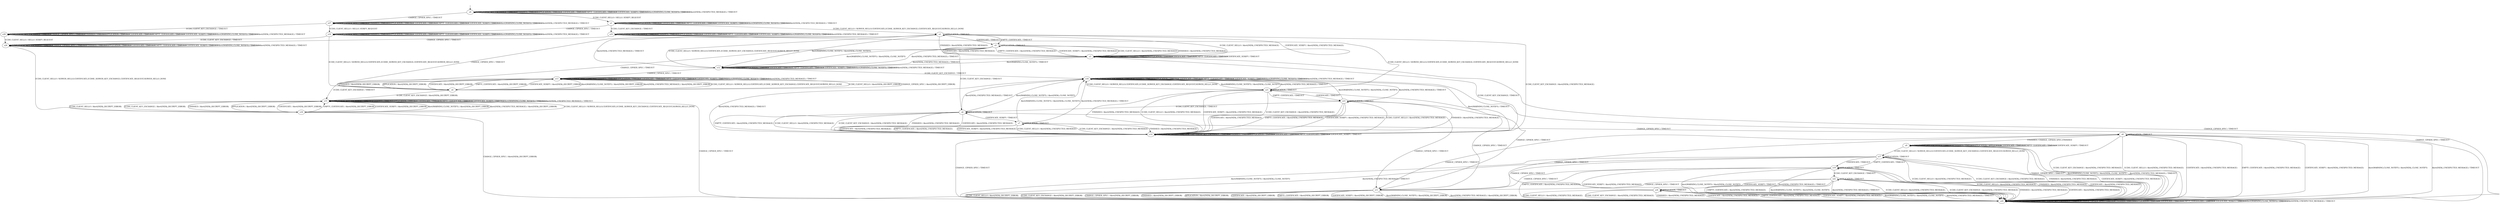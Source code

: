 digraph h7 {
s0 [label="s0"];
s1 [label="s1"];
s27 [label="s27"];
s2 [label="s2"];
s10 [label="s10"];
s25 [label="s25"];
s28 [label="s28"];
s3 [label="s3"];
s4 [label="s4"];
s5 [label="s5"];
s12 [label="s12"];
s14 [label="s14"];
s26 [label="s26"];
s6 [label="s6"];
s13 [label="s13"];
s15 [label="s15"];
s20 [label="s20"];
s7 [label="s7"];
s11 [label="s11"];
s16 [label="s16"];
s18 [label="s18"];
s8 [label="s8"];
s21 [label="s21"];
s9 [label="s9"];
s23 [label="s23"];
s17 [label="s17"];
s19 [label="s19"];
s22 [label="s22"];
s24 [label="s24"];
s0 -> s1 [label="ECDH_CLIENT_HELLO / HELLO_VERIFY_REQUEST"];
s0 -> s0 [label="ECDH_CLIENT_KEY_EXCHANGE / TIMEOUT"];
s0 -> s27 [label="CHANGE_CIPHER_SPEC / TIMEOUT"];
s0 -> s0 [label="FINISHED / TIMEOUT"];
s0 -> s0 [label="APPLICATION / TIMEOUT"];
s0 -> s0 [label="CERTIFICATE / TIMEOUT"];
s0 -> s0 [label="EMPTY_CERTIFICATE / TIMEOUT"];
s0 -> s0 [label="CERTIFICATE_VERIFY / TIMEOUT"];
s0 -> s0 [label="Alert(WARNING,CLOSE_NOTIFY) / TIMEOUT"];
s0 -> s0 [label="Alert(FATAL,UNEXPECTED_MESSAGE) / TIMEOUT"];
s1 -> s2 [label="ECDH_CLIENT_HELLO / SERVER_HELLO,CERTIFICATE,ECDHE_SERVER_KEY_EXCHANGE,CERTIFICATE_REQUEST,SERVER_HELLO_DONE"];
s1 -> s25 [label="ECDH_CLIENT_KEY_EXCHANGE / TIMEOUT"];
s1 -> s10 [label="CHANGE_CIPHER_SPEC / TIMEOUT"];
s1 -> s1 [label="FINISHED / TIMEOUT"];
s1 -> s1 [label="APPLICATION / TIMEOUT"];
s1 -> s1 [label="CERTIFICATE / TIMEOUT"];
s1 -> s1 [label="EMPTY_CERTIFICATE / TIMEOUT"];
s1 -> s1 [label="CERTIFICATE_VERIFY / TIMEOUT"];
s1 -> s1 [label="Alert(WARNING,CLOSE_NOTIFY) / TIMEOUT"];
s1 -> s1 [label="Alert(FATAL,UNEXPECTED_MESSAGE) / TIMEOUT"];
s27 -> s10 [label="ECDH_CLIENT_HELLO / HELLO_VERIFY_REQUEST"];
s27 -> s28 [label="ECDH_CLIENT_KEY_EXCHANGE / TIMEOUT"];
s27 -> s27 [label="CHANGE_CIPHER_SPEC / TIMEOUT"];
s27 -> s27 [label="FINISHED / TIMEOUT"];
s27 -> s27 [label="APPLICATION / TIMEOUT"];
s27 -> s27 [label="CERTIFICATE / TIMEOUT"];
s27 -> s27 [label="EMPTY_CERTIFICATE / TIMEOUT"];
s27 -> s27 [label="CERTIFICATE_VERIFY / TIMEOUT"];
s27 -> s27 [label="Alert(WARNING,CLOSE_NOTIFY) / TIMEOUT"];
s27 -> s27 [label="Alert(FATAL,UNEXPECTED_MESSAGE) / TIMEOUT"];
s2 -> s3 [label="ECDH_CLIENT_HELLO / Alert(FATAL,UNEXPECTED_MESSAGE)"];
s2 -> s14 [label="ECDH_CLIENT_KEY_EXCHANGE / Alert(FATAL,UNEXPECTED_MESSAGE)"];
s2 -> s4 [label="CHANGE_CIPHER_SPEC / TIMEOUT"];
s2 -> s3 [label="FINISHED / Alert(FATAL,UNEXPECTED_MESSAGE)"];
s2 -> s2 [label="APPLICATION / TIMEOUT"];
s2 -> s5 [label="CERTIFICATE / TIMEOUT"];
s2 -> s5 [label="EMPTY_CERTIFICATE / TIMEOUT"];
s2 -> s3 [label="CERTIFICATE_VERIFY / Alert(FATAL,UNEXPECTED_MESSAGE)"];
s2 -> s12 [label="Alert(WARNING,CLOSE_NOTIFY) / Alert(FATAL,CLOSE_NOTIFY)"];
s2 -> s12 [label="Alert(FATAL,UNEXPECTED_MESSAGE) / TIMEOUT"];
s10 -> s4 [label="ECDH_CLIENT_HELLO / SERVER_HELLO,CERTIFICATE,ECDHE_SERVER_KEY_EXCHANGE,CERTIFICATE_REQUEST,SERVER_HELLO_DONE"];
s10 -> s26 [label="ECDH_CLIENT_KEY_EXCHANGE / TIMEOUT"];
s10 -> s10 [label="CHANGE_CIPHER_SPEC / TIMEOUT"];
s10 -> s10 [label="FINISHED / TIMEOUT"];
s10 -> s10 [label="APPLICATION / TIMEOUT"];
s10 -> s10 [label="CERTIFICATE / TIMEOUT"];
s10 -> s10 [label="EMPTY_CERTIFICATE / TIMEOUT"];
s10 -> s10 [label="CERTIFICATE_VERIFY / TIMEOUT"];
s10 -> s10 [label="Alert(WARNING,CLOSE_NOTIFY) / TIMEOUT"];
s10 -> s10 [label="Alert(FATAL,UNEXPECTED_MESSAGE) / TIMEOUT"];
s25 -> s21 [label="ECDH_CLIENT_HELLO / SERVER_HELLO,CERTIFICATE,ECDHE_SERVER_KEY_EXCHANGE,CERTIFICATE_REQUEST,SERVER_HELLO_DONE"];
s25 -> s25 [label="ECDH_CLIENT_KEY_EXCHANGE / TIMEOUT"];
s25 -> s26 [label="CHANGE_CIPHER_SPEC / TIMEOUT"];
s25 -> s25 [label="FINISHED / TIMEOUT"];
s25 -> s25 [label="APPLICATION / TIMEOUT"];
s25 -> s25 [label="CERTIFICATE / TIMEOUT"];
s25 -> s25 [label="EMPTY_CERTIFICATE / TIMEOUT"];
s25 -> s25 [label="CERTIFICATE_VERIFY / TIMEOUT"];
s25 -> s25 [label="Alert(WARNING,CLOSE_NOTIFY) / TIMEOUT"];
s25 -> s25 [label="Alert(FATAL,UNEXPECTED_MESSAGE) / TIMEOUT"];
s28 -> s26 [label="ECDH_CLIENT_HELLO / HELLO_VERIFY_REQUEST"];
s28 -> s28 [label="ECDH_CLIENT_KEY_EXCHANGE / TIMEOUT"];
s28 -> s28 [label="CHANGE_CIPHER_SPEC / TIMEOUT"];
s28 -> s28 [label="FINISHED / TIMEOUT"];
s28 -> s28 [label="APPLICATION / TIMEOUT"];
s28 -> s28 [label="CERTIFICATE / TIMEOUT"];
s28 -> s28 [label="EMPTY_CERTIFICATE / TIMEOUT"];
s28 -> s28 [label="CERTIFICATE_VERIFY / TIMEOUT"];
s28 -> s28 [label="Alert(WARNING,CLOSE_NOTIFY) / TIMEOUT"];
s28 -> s28 [label="Alert(FATAL,UNEXPECTED_MESSAGE) / TIMEOUT"];
s3 -> s3 [label="ECDH_CLIENT_HELLO / TIMEOUT"];
s3 -> s14 [label="ECDH_CLIENT_KEY_EXCHANGE / TIMEOUT"];
s3 -> s20 [label="CHANGE_CIPHER_SPEC / TIMEOUT"];
s3 -> s3 [label="FINISHED / TIMEOUT"];
s3 -> s3 [label="APPLICATION / TIMEOUT"];
s3 -> s3 [label="CERTIFICATE / TIMEOUT"];
s3 -> s3 [label="EMPTY_CERTIFICATE / TIMEOUT"];
s3 -> s3 [label="CERTIFICATE_VERIFY / TIMEOUT"];
s3 -> s12 [label="Alert(WARNING,CLOSE_NOTIFY) / TIMEOUT"];
s3 -> s12 [label="Alert(FATAL,UNEXPECTED_MESSAGE) / TIMEOUT"];
s4 -> s13 [label="ECDH_CLIENT_HELLO / Alert(FATAL,DECRYPT_ERROR)"];
s4 -> s15 [label="ECDH_CLIENT_KEY_EXCHANGE / Alert(FATAL,DECRYPT_ERROR)"];
s4 -> s13 [label="CHANGE_CIPHER_SPEC / Alert(FATAL,DECRYPT_ERROR)"];
s4 -> s13 [label="FINISHED / Alert(FATAL,DECRYPT_ERROR)"];
s4 -> s13 [label="APPLICATION / Alert(FATAL,DECRYPT_ERROR)"];
s4 -> s13 [label="CERTIFICATE / Alert(FATAL,DECRYPT_ERROR)"];
s4 -> s13 [label="EMPTY_CERTIFICATE / Alert(FATAL,DECRYPT_ERROR)"];
s4 -> s13 [label="CERTIFICATE_VERIFY / Alert(FATAL,DECRYPT_ERROR)"];
s4 -> s13 [label="Alert(WARNING,CLOSE_NOTIFY) / Alert(FATAL,DECRYPT_ERROR)"];
s4 -> s13 [label="Alert(FATAL,UNEXPECTED_MESSAGE) / Alert(FATAL,DECRYPT_ERROR)"];
s5 -> s3 [label="ECDH_CLIENT_HELLO / Alert(FATAL,UNEXPECTED_MESSAGE)"];
s5 -> s6 [label="ECDH_CLIENT_KEY_EXCHANGE / TIMEOUT"];
s5 -> s4 [label="CHANGE_CIPHER_SPEC / TIMEOUT"];
s5 -> s3 [label="FINISHED / Alert(FATAL,UNEXPECTED_MESSAGE)"];
s5 -> s5 [label="APPLICATION / TIMEOUT"];
s5 -> s3 [label="CERTIFICATE / Alert(FATAL,UNEXPECTED_MESSAGE)"];
s5 -> s3 [label="EMPTY_CERTIFICATE / Alert(FATAL,UNEXPECTED_MESSAGE)"];
s5 -> s3 [label="CERTIFICATE_VERIFY / Alert(FATAL,UNEXPECTED_MESSAGE)"];
s5 -> s12 [label="Alert(WARNING,CLOSE_NOTIFY) / Alert(FATAL,CLOSE_NOTIFY)"];
s5 -> s12 [label="Alert(FATAL,UNEXPECTED_MESSAGE) / TIMEOUT"];
s12 -> s2 [label="ECDH_CLIENT_HELLO / SERVER_HELLO,CERTIFICATE,ECDHE_SERVER_KEY_EXCHANGE,CERTIFICATE_REQUEST,SERVER_HELLO_DONE"];
s12 -> s16 [label="ECDH_CLIENT_KEY_EXCHANGE / TIMEOUT"];
s12 -> s13 [label="CHANGE_CIPHER_SPEC / TIMEOUT"];
s12 -> s12 [label="FINISHED / TIMEOUT"];
s12 -> s12 [label="APPLICATION / TIMEOUT"];
s12 -> s12 [label="CERTIFICATE / TIMEOUT"];
s12 -> s12 [label="EMPTY_CERTIFICATE / TIMEOUT"];
s12 -> s12 [label="CERTIFICATE_VERIFY / TIMEOUT"];
s12 -> s12 [label="Alert(WARNING,CLOSE_NOTIFY) / TIMEOUT"];
s12 -> s12 [label="Alert(FATAL,UNEXPECTED_MESSAGE) / TIMEOUT"];
s14 -> s14 [label="ECDH_CLIENT_HELLO / TIMEOUT"];
s14 -> s14 [label="ECDH_CLIENT_KEY_EXCHANGE / TIMEOUT"];
s14 -> s20 [label="CHANGE_CIPHER_SPEC / TIMEOUT"];
s14 -> s14 [label="FINISHED / TIMEOUT"];
s14 -> s14 [label="APPLICATION / TIMEOUT"];
s14 -> s14 [label="CERTIFICATE / TIMEOUT"];
s14 -> s14 [label="EMPTY_CERTIFICATE / TIMEOUT"];
s14 -> s14 [label="CERTIFICATE_VERIFY / TIMEOUT"];
s14 -> s16 [label="Alert(WARNING,CLOSE_NOTIFY) / TIMEOUT"];
s14 -> s16 [label="Alert(FATAL,UNEXPECTED_MESSAGE) / TIMEOUT"];
s26 -> s18 [label="ECDH_CLIENT_HELLO / SERVER_HELLO,CERTIFICATE,ECDHE_SERVER_KEY_EXCHANGE,CERTIFICATE_REQUEST,SERVER_HELLO_DONE"];
s26 -> s26 [label="ECDH_CLIENT_KEY_EXCHANGE / TIMEOUT"];
s26 -> s26 [label="CHANGE_CIPHER_SPEC / TIMEOUT"];
s26 -> s26 [label="FINISHED / TIMEOUT"];
s26 -> s26 [label="APPLICATION / TIMEOUT"];
s26 -> s26 [label="CERTIFICATE / TIMEOUT"];
s26 -> s26 [label="EMPTY_CERTIFICATE / TIMEOUT"];
s26 -> s26 [label="CERTIFICATE_VERIFY / TIMEOUT"];
s26 -> s26 [label="Alert(WARNING,CLOSE_NOTIFY) / TIMEOUT"];
s26 -> s26 [label="Alert(FATAL,UNEXPECTED_MESSAGE) / TIMEOUT"];
s6 -> s14 [label="ECDH_CLIENT_HELLO / Alert(FATAL,UNEXPECTED_MESSAGE)"];
s6 -> s14 [label="ECDH_CLIENT_KEY_EXCHANGE / Alert(FATAL,UNEXPECTED_MESSAGE)"];
s6 -> s11 [label="CHANGE_CIPHER_SPEC / TIMEOUT"];
s6 -> s14 [label="FINISHED / Alert(FATAL,UNEXPECTED_MESSAGE)"];
s6 -> s6 [label="APPLICATION / TIMEOUT"];
s6 -> s14 [label="CERTIFICATE / Alert(FATAL,UNEXPECTED_MESSAGE)"];
s6 -> s14 [label="EMPTY_CERTIFICATE / Alert(FATAL,UNEXPECTED_MESSAGE)"];
s6 -> s7 [label="CERTIFICATE_VERIFY / TIMEOUT"];
s6 -> s16 [label="Alert(WARNING,CLOSE_NOTIFY) / Alert(FATAL,CLOSE_NOTIFY)"];
s6 -> s16 [label="Alert(FATAL,UNEXPECTED_MESSAGE) / TIMEOUT"];
s13 -> s4 [label="ECDH_CLIENT_HELLO / SERVER_HELLO,CERTIFICATE,ECDHE_SERVER_KEY_EXCHANGE,CERTIFICATE_REQUEST,SERVER_HELLO_DONE"];
s13 -> s15 [label="ECDH_CLIENT_KEY_EXCHANGE / TIMEOUT"];
s13 -> s13 [label="CHANGE_CIPHER_SPEC / TIMEOUT"];
s13 -> s13 [label="FINISHED / TIMEOUT"];
s13 -> s13 [label="APPLICATION / TIMEOUT"];
s13 -> s13 [label="CERTIFICATE / TIMEOUT"];
s13 -> s13 [label="EMPTY_CERTIFICATE / TIMEOUT"];
s13 -> s13 [label="CERTIFICATE_VERIFY / TIMEOUT"];
s13 -> s13 [label="Alert(WARNING,CLOSE_NOTIFY) / TIMEOUT"];
s13 -> s13 [label="Alert(FATAL,UNEXPECTED_MESSAGE) / TIMEOUT"];
s15 -> s18 [label="ECDH_CLIENT_HELLO / SERVER_HELLO,CERTIFICATE,ECDHE_SERVER_KEY_EXCHANGE,CERTIFICATE_REQUEST,SERVER_HELLO_DONE"];
s15 -> s15 [label="ECDH_CLIENT_KEY_EXCHANGE / TIMEOUT"];
s15 -> s20 [label="CHANGE_CIPHER_SPEC / TIMEOUT"];
s15 -> s15 [label="FINISHED / TIMEOUT"];
s15 -> s15 [label="APPLICATION / TIMEOUT"];
s15 -> s15 [label="CERTIFICATE / TIMEOUT"];
s15 -> s15 [label="EMPTY_CERTIFICATE / TIMEOUT"];
s15 -> s15 [label="CERTIFICATE_VERIFY / TIMEOUT"];
s15 -> s15 [label="Alert(WARNING,CLOSE_NOTIFY) / TIMEOUT"];
s15 -> s15 [label="Alert(FATAL,UNEXPECTED_MESSAGE) / TIMEOUT"];
s20 -> s20 [label="ECDH_CLIENT_HELLO / TIMEOUT"];
s20 -> s20 [label="ECDH_CLIENT_KEY_EXCHANGE / TIMEOUT"];
s20 -> s20 [label="CHANGE_CIPHER_SPEC / TIMEOUT"];
s20 -> s20 [label="FINISHED / TIMEOUT"];
s20 -> s20 [label="APPLICATION / TIMEOUT"];
s20 -> s20 [label="CERTIFICATE / TIMEOUT"];
s20 -> s20 [label="EMPTY_CERTIFICATE / TIMEOUT"];
s20 -> s20 [label="CERTIFICATE_VERIFY / TIMEOUT"];
s20 -> s20 [label="Alert(WARNING,CLOSE_NOTIFY) / TIMEOUT"];
s20 -> s20 [label="Alert(FATAL,UNEXPECTED_MESSAGE) / TIMEOUT"];
s7 -> s14 [label="ECDH_CLIENT_HELLO / Alert(FATAL,UNEXPECTED_MESSAGE)"];
s7 -> s14 [label="ECDH_CLIENT_KEY_EXCHANGE / Alert(FATAL,UNEXPECTED_MESSAGE)"];
s7 -> s8 [label="CHANGE_CIPHER_SPEC / TIMEOUT"];
s7 -> s14 [label="FINISHED / Alert(FATAL,UNEXPECTED_MESSAGE)"];
s7 -> s7 [label="APPLICATION / TIMEOUT"];
s7 -> s14 [label="CERTIFICATE / Alert(FATAL,UNEXPECTED_MESSAGE)"];
s7 -> s14 [label="EMPTY_CERTIFICATE / Alert(FATAL,UNEXPECTED_MESSAGE)"];
s7 -> s14 [label="CERTIFICATE_VERIFY / Alert(FATAL,UNEXPECTED_MESSAGE)"];
s7 -> s16 [label="Alert(WARNING,CLOSE_NOTIFY) / Alert(FATAL,CLOSE_NOTIFY)"];
s7 -> s16 [label="Alert(FATAL,UNEXPECTED_MESSAGE) / TIMEOUT"];
s11 -> s20 [label="ECDH_CLIENT_HELLO / Alert(FATAL,DECRYPT_ERROR)"];
s11 -> s20 [label="ECDH_CLIENT_KEY_EXCHANGE / Alert(FATAL,DECRYPT_ERROR)"];
s11 -> s20 [label="CHANGE_CIPHER_SPEC / Alert(FATAL,DECRYPT_ERROR)"];
s11 -> s20 [label="FINISHED / Alert(FATAL,DECRYPT_ERROR)"];
s11 -> s20 [label="APPLICATION / Alert(FATAL,DECRYPT_ERROR)"];
s11 -> s20 [label="CERTIFICATE / Alert(FATAL,DECRYPT_ERROR)"];
s11 -> s20 [label="EMPTY_CERTIFICATE / Alert(FATAL,DECRYPT_ERROR)"];
s11 -> s20 [label="CERTIFICATE_VERIFY / Alert(FATAL,DECRYPT_ERROR)"];
s11 -> s20 [label="Alert(WARNING,CLOSE_NOTIFY) / Alert(FATAL,DECRYPT_ERROR)"];
s11 -> s20 [label="Alert(FATAL,UNEXPECTED_MESSAGE) / Alert(FATAL,DECRYPT_ERROR)"];
s16 -> s21 [label="ECDH_CLIENT_HELLO / SERVER_HELLO,CERTIFICATE,ECDHE_SERVER_KEY_EXCHANGE,CERTIFICATE_REQUEST,SERVER_HELLO_DONE"];
s16 -> s16 [label="ECDH_CLIENT_KEY_EXCHANGE / TIMEOUT"];
s16 -> s20 [label="CHANGE_CIPHER_SPEC / TIMEOUT"];
s16 -> s16 [label="FINISHED / TIMEOUT"];
s16 -> s16 [label="APPLICATION / TIMEOUT"];
s16 -> s16 [label="CERTIFICATE / TIMEOUT"];
s16 -> s16 [label="EMPTY_CERTIFICATE / TIMEOUT"];
s16 -> s16 [label="CERTIFICATE_VERIFY / TIMEOUT"];
s16 -> s16 [label="Alert(WARNING,CLOSE_NOTIFY) / TIMEOUT"];
s16 -> s16 [label="Alert(FATAL,UNEXPECTED_MESSAGE) / TIMEOUT"];
s18 -> s15 [label="ECDH_CLIENT_HELLO / Alert(FATAL,DECRYPT_ERROR)"];
s18 -> s15 [label="ECDH_CLIENT_KEY_EXCHANGE / Alert(FATAL,DECRYPT_ERROR)"];
s18 -> s20 [label="CHANGE_CIPHER_SPEC / Alert(FATAL,DECRYPT_ERROR)"];
s18 -> s15 [label="FINISHED / Alert(FATAL,DECRYPT_ERROR)"];
s18 -> s15 [label="APPLICATION / Alert(FATAL,DECRYPT_ERROR)"];
s18 -> s15 [label="CERTIFICATE / Alert(FATAL,DECRYPT_ERROR)"];
s18 -> s15 [label="EMPTY_CERTIFICATE / Alert(FATAL,DECRYPT_ERROR)"];
s18 -> s15 [label="CERTIFICATE_VERIFY / Alert(FATAL,DECRYPT_ERROR)"];
s18 -> s15 [label="Alert(WARNING,CLOSE_NOTIFY) / Alert(FATAL,DECRYPT_ERROR)"];
s18 -> s15 [label="Alert(FATAL,UNEXPECTED_MESSAGE) / Alert(FATAL,DECRYPT_ERROR)"];
s8 -> s20 [label="ECDH_CLIENT_HELLO / Alert(FATAL,UNEXPECTED_MESSAGE)"];
s8 -> s20 [label="ECDH_CLIENT_KEY_EXCHANGE / Alert(FATAL,UNEXPECTED_MESSAGE)"];
s8 -> s11 [label="CHANGE_CIPHER_SPEC / TIMEOUT"];
s8 -> s9 [label="FINISHED / CHANGE_CIPHER_SPEC,FINISHED"];
s8 -> s8 [label="APPLICATION / TIMEOUT"];
s8 -> s20 [label="CERTIFICATE / Alert(FATAL,UNEXPECTED_MESSAGE)"];
s8 -> s20 [label="EMPTY_CERTIFICATE / Alert(FATAL,UNEXPECTED_MESSAGE)"];
s8 -> s20 [label="CERTIFICATE_VERIFY / Alert(FATAL,UNEXPECTED_MESSAGE)"];
s8 -> s20 [label="Alert(WARNING,CLOSE_NOTIFY) / Alert(FATAL,CLOSE_NOTIFY)"];
s8 -> s20 [label="Alert(FATAL,UNEXPECTED_MESSAGE) / TIMEOUT"];
s21 -> s14 [label="ECDH_CLIENT_HELLO / Alert(FATAL,UNEXPECTED_MESSAGE)"];
s21 -> s14 [label="ECDH_CLIENT_KEY_EXCHANGE / Alert(FATAL,UNEXPECTED_MESSAGE)"];
s21 -> s11 [label="CHANGE_CIPHER_SPEC / TIMEOUT"];
s21 -> s14 [label="FINISHED / Alert(FATAL,UNEXPECTED_MESSAGE)"];
s21 -> s21 [label="APPLICATION / TIMEOUT"];
s21 -> s23 [label="CERTIFICATE / TIMEOUT"];
s21 -> s23 [label="EMPTY_CERTIFICATE / TIMEOUT"];
s21 -> s14 [label="CERTIFICATE_VERIFY / Alert(FATAL,UNEXPECTED_MESSAGE)"];
s21 -> s16 [label="Alert(WARNING,CLOSE_NOTIFY) / Alert(FATAL,CLOSE_NOTIFY)"];
s21 -> s16 [label="Alert(FATAL,UNEXPECTED_MESSAGE) / TIMEOUT"];
s9 -> s17 [label="ECDH_CLIENT_HELLO / SERVER_HELLO,CERTIFICATE,ECDHE_SERVER_KEY_EXCHANGE,CERTIFICATE_REQUEST,SERVER_HELLO_DONE"];
s9 -> s9 [label="ECDH_CLIENT_KEY_EXCHANGE / TIMEOUT"];
s9 -> s20 [label="CHANGE_CIPHER_SPEC / TIMEOUT"];
s9 -> s9 [label="FINISHED / TIMEOUT"];
s9 -> s9 [label="APPLICATION / APPLICATION"];
s9 -> s9 [label="CERTIFICATE / TIMEOUT"];
s9 -> s9 [label="EMPTY_CERTIFICATE / TIMEOUT"];
s9 -> s9 [label="CERTIFICATE_VERIFY / TIMEOUT"];
s9 -> s20 [label="Alert(WARNING,CLOSE_NOTIFY) / Alert(FATAL,CLOSE_NOTIFY)"];
s9 -> s20 [label="Alert(FATAL,UNEXPECTED_MESSAGE) / TIMEOUT"];
s23 -> s14 [label="ECDH_CLIENT_HELLO / Alert(FATAL,UNEXPECTED_MESSAGE)"];
s23 -> s6 [label="ECDH_CLIENT_KEY_EXCHANGE / TIMEOUT"];
s23 -> s11 [label="CHANGE_CIPHER_SPEC / TIMEOUT"];
s23 -> s14 [label="FINISHED / Alert(FATAL,UNEXPECTED_MESSAGE)"];
s23 -> s23 [label="APPLICATION / TIMEOUT"];
s23 -> s14 [label="CERTIFICATE / Alert(FATAL,UNEXPECTED_MESSAGE)"];
s23 -> s14 [label="EMPTY_CERTIFICATE / Alert(FATAL,UNEXPECTED_MESSAGE)"];
s23 -> s14 [label="CERTIFICATE_VERIFY / Alert(FATAL,UNEXPECTED_MESSAGE)"];
s23 -> s16 [label="Alert(WARNING,CLOSE_NOTIFY) / Alert(FATAL,CLOSE_NOTIFY)"];
s23 -> s16 [label="Alert(FATAL,UNEXPECTED_MESSAGE) / TIMEOUT"];
s17 -> s20 [label="ECDH_CLIENT_HELLO / Alert(FATAL,UNEXPECTED_MESSAGE)"];
s17 -> s20 [label="ECDH_CLIENT_KEY_EXCHANGE / Alert(FATAL,UNEXPECTED_MESSAGE)"];
s17 -> s11 [label="CHANGE_CIPHER_SPEC / TIMEOUT"];
s17 -> s20 [label="FINISHED / Alert(FATAL,UNEXPECTED_MESSAGE)"];
s17 -> s17 [label="APPLICATION / TIMEOUT"];
s17 -> s19 [label="CERTIFICATE / TIMEOUT"];
s17 -> s19 [label="EMPTY_CERTIFICATE / TIMEOUT"];
s17 -> s20 [label="CERTIFICATE_VERIFY / Alert(FATAL,UNEXPECTED_MESSAGE)"];
s17 -> s20 [label="Alert(WARNING,CLOSE_NOTIFY) / Alert(FATAL,CLOSE_NOTIFY)"];
s17 -> s20 [label="Alert(FATAL,UNEXPECTED_MESSAGE) / TIMEOUT"];
s19 -> s20 [label="ECDH_CLIENT_HELLO / Alert(FATAL,UNEXPECTED_MESSAGE)"];
s19 -> s22 [label="ECDH_CLIENT_KEY_EXCHANGE / TIMEOUT"];
s19 -> s11 [label="CHANGE_CIPHER_SPEC / TIMEOUT"];
s19 -> s20 [label="FINISHED / Alert(FATAL,UNEXPECTED_MESSAGE)"];
s19 -> s19 [label="APPLICATION / TIMEOUT"];
s19 -> s20 [label="CERTIFICATE / Alert(FATAL,UNEXPECTED_MESSAGE)"];
s19 -> s20 [label="EMPTY_CERTIFICATE / Alert(FATAL,UNEXPECTED_MESSAGE)"];
s19 -> s20 [label="CERTIFICATE_VERIFY / Alert(FATAL,UNEXPECTED_MESSAGE)"];
s19 -> s20 [label="Alert(WARNING,CLOSE_NOTIFY) / Alert(FATAL,CLOSE_NOTIFY)"];
s19 -> s20 [label="Alert(FATAL,UNEXPECTED_MESSAGE) / TIMEOUT"];
s22 -> s20 [label="ECDH_CLIENT_HELLO / Alert(FATAL,UNEXPECTED_MESSAGE)"];
s22 -> s20 [label="ECDH_CLIENT_KEY_EXCHANGE / Alert(FATAL,UNEXPECTED_MESSAGE)"];
s22 -> s11 [label="CHANGE_CIPHER_SPEC / TIMEOUT"];
s22 -> s20 [label="FINISHED / Alert(FATAL,UNEXPECTED_MESSAGE)"];
s22 -> s22 [label="APPLICATION / TIMEOUT"];
s22 -> s20 [label="CERTIFICATE / Alert(FATAL,UNEXPECTED_MESSAGE)"];
s22 -> s20 [label="EMPTY_CERTIFICATE / Alert(FATAL,UNEXPECTED_MESSAGE)"];
s22 -> s24 [label="CERTIFICATE_VERIFY / TIMEOUT"];
s22 -> s20 [label="Alert(WARNING,CLOSE_NOTIFY) / Alert(FATAL,CLOSE_NOTIFY)"];
s22 -> s20 [label="Alert(FATAL,UNEXPECTED_MESSAGE) / TIMEOUT"];
s24 -> s20 [label="ECDH_CLIENT_HELLO / Alert(FATAL,UNEXPECTED_MESSAGE)"];
s24 -> s20 [label="ECDH_CLIENT_KEY_EXCHANGE / Alert(FATAL,UNEXPECTED_MESSAGE)"];
s24 -> s8 [label="CHANGE_CIPHER_SPEC / TIMEOUT"];
s24 -> s20 [label="FINISHED / Alert(FATAL,UNEXPECTED_MESSAGE)"];
s24 -> s24 [label="APPLICATION / TIMEOUT"];
s24 -> s20 [label="CERTIFICATE / Alert(FATAL,UNEXPECTED_MESSAGE)"];
s24 -> s20 [label="EMPTY_CERTIFICATE / Alert(FATAL,UNEXPECTED_MESSAGE)"];
s24 -> s20 [label="CERTIFICATE_VERIFY / Alert(FATAL,UNEXPECTED_MESSAGE)"];
s24 -> s20 [label="Alert(WARNING,CLOSE_NOTIFY) / Alert(FATAL,CLOSE_NOTIFY)"];
s24 -> s20 [label="Alert(FATAL,UNEXPECTED_MESSAGE) / TIMEOUT"];
__start0 [shape=none, label=""];
__start0 -> s0 [label=""];
}
